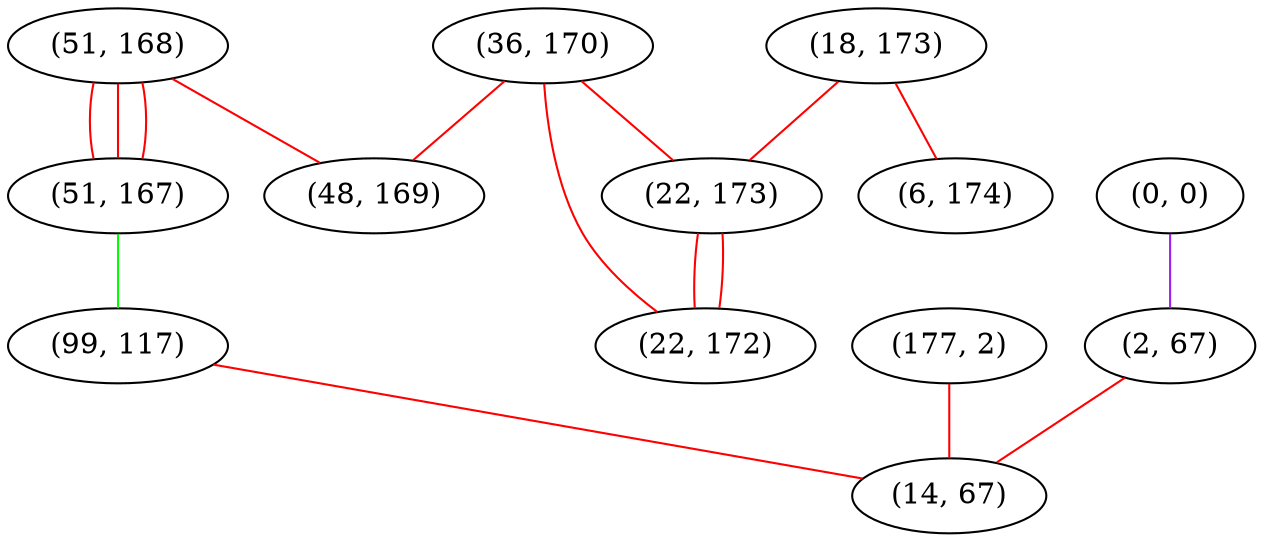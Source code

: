 graph "" {
"(51, 168)";
"(36, 170)";
"(18, 173)";
"(0, 0)";
"(22, 173)";
"(48, 169)";
"(51, 167)";
"(99, 117)";
"(177, 2)";
"(2, 67)";
"(22, 172)";
"(14, 67)";
"(6, 174)";
"(51, 168)" -- "(48, 169)"  [color=red, key=0, weight=1];
"(51, 168)" -- "(51, 167)"  [color=red, key=0, weight=1];
"(51, 168)" -- "(51, 167)"  [color=red, key=1, weight=1];
"(51, 168)" -- "(51, 167)"  [color=red, key=2, weight=1];
"(36, 170)" -- "(48, 169)"  [color=red, key=0, weight=1];
"(36, 170)" -- "(22, 172)"  [color=red, key=0, weight=1];
"(36, 170)" -- "(22, 173)"  [color=red, key=0, weight=1];
"(18, 173)" -- "(22, 173)"  [color=red, key=0, weight=1];
"(18, 173)" -- "(6, 174)"  [color=red, key=0, weight=1];
"(0, 0)" -- "(2, 67)"  [color=purple, key=0, weight=4];
"(22, 173)" -- "(22, 172)"  [color=red, key=0, weight=1];
"(22, 173)" -- "(22, 172)"  [color=red, key=1, weight=1];
"(51, 167)" -- "(99, 117)"  [color=green, key=0, weight=2];
"(99, 117)" -- "(14, 67)"  [color=red, key=0, weight=1];
"(177, 2)" -- "(14, 67)"  [color=red, key=0, weight=1];
"(2, 67)" -- "(14, 67)"  [color=red, key=0, weight=1];
}
